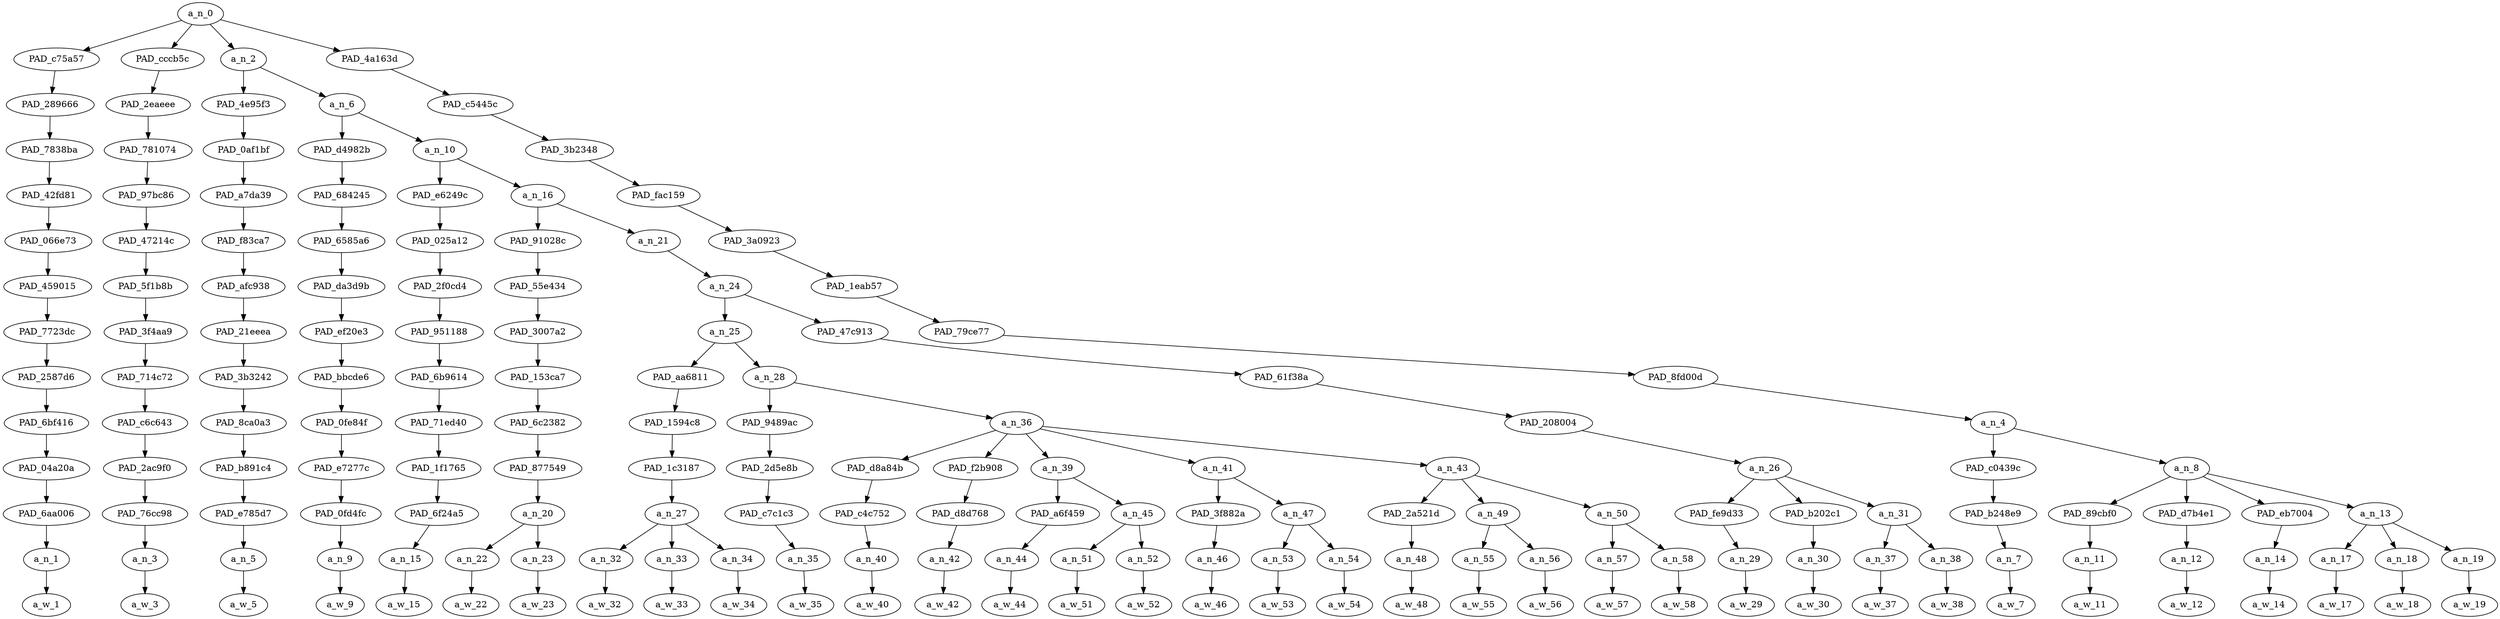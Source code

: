 strict digraph "" {
	a_n_0	[div_dir=1,
		index=0,
		level=13,
		pos="14.8333984375,13!",
		text_span="[0, 1, 2, 3, 4, 5, 6, 7, 8, 9, 10, 11, 12, 13, 14, 15, 16, 17, 18, 19, 20, 21, 22, 23, 24, 25, 26, 27, 28, 29, 30, 31, 32, 33, 34]",
		value=1.00000001];
	PAD_c75a57	[div_dir=-1,
		index=0,
		level=12,
		pos="0.0,12!",
		text_span="[0]",
		value=0.02769890];
	a_n_0 -> PAD_c75a57;
	PAD_cccb5c	[div_dir=-1,
		index=2,
		level=12,
		pos="27.0,12!",
		text_span="[27]",
		value=0.01461128];
	a_n_0 -> PAD_cccb5c;
	a_n_2	[div_dir=1,
		index=1,
		level=12,
		pos="2.70859375,12!",
		text_span="[1, 2, 3, 4, 5, 6, 7, 8, 9, 10, 11, 12, 13, 14, 15, 16, 17, 18, 19, 20, 21, 22, 23, 24, 25, 26]",
		value=0.80209115];
	a_n_0 -> a_n_2;
	PAD_4a163d	[div_dir=1,
		index=3,
		level=12,
		pos="29.625,12!",
		text_span="[28, 29, 30, 31, 32, 33, 34]",
		value=0.15555338];
	a_n_0 -> PAD_4a163d;
	PAD_289666	[div_dir=-1,
		index=0,
		level=11,
		pos="0.0,11!",
		text_span="[0]",
		value=0.02769890];
	PAD_c75a57 -> PAD_289666;
	PAD_7838ba	[div_dir=-1,
		index=0,
		level=10,
		pos="0.0,10!",
		text_span="[0]",
		value=0.02769890];
	PAD_289666 -> PAD_7838ba;
	PAD_42fd81	[div_dir=-1,
		index=0,
		level=9,
		pos="0.0,9!",
		text_span="[0]",
		value=0.02769890];
	PAD_7838ba -> PAD_42fd81;
	PAD_066e73	[div_dir=-1,
		index=0,
		level=8,
		pos="0.0,8!",
		text_span="[0]",
		value=0.02769890];
	PAD_42fd81 -> PAD_066e73;
	PAD_459015	[div_dir=-1,
		index=0,
		level=7,
		pos="0.0,7!",
		text_span="[0]",
		value=0.02769890];
	PAD_066e73 -> PAD_459015;
	PAD_7723dc	[div_dir=-1,
		index=0,
		level=6,
		pos="0.0,6!",
		text_span="[0]",
		value=0.02769890];
	PAD_459015 -> PAD_7723dc;
	PAD_2587d6	[div_dir=-1,
		index=0,
		level=5,
		pos="0.0,5!",
		text_span="[0]",
		value=0.02769890];
	PAD_7723dc -> PAD_2587d6;
	PAD_6bf416	[div_dir=-1,
		index=0,
		level=4,
		pos="0.0,4!",
		text_span="[0]",
		value=0.02769890];
	PAD_2587d6 -> PAD_6bf416;
	PAD_04a20a	[div_dir=-1,
		index=0,
		level=3,
		pos="0.0,3!",
		text_span="[0]",
		value=0.02769890];
	PAD_6bf416 -> PAD_04a20a;
	PAD_6aa006	[div_dir=-1,
		index=0,
		level=2,
		pos="0.0,2!",
		text_span="[0]",
		value=0.02769890];
	PAD_04a20a -> PAD_6aa006;
	a_n_1	[div_dir=-1,
		index=0,
		level=1,
		pos="0.0,1!",
		text_span="[0]",
		value=0.02769890];
	PAD_6aa006 -> a_n_1;
	a_w_1	[div_dir=0,
		index=0,
		level=0,
		pos="0,0!",
		text_span="[0]",
		value=but];
	a_n_1 -> a_w_1;
	PAD_2eaeee	[div_dir=-1,
		index=3,
		level=11,
		pos="27.0,11!",
		text_span="[27]",
		value=0.01461128];
	PAD_cccb5c -> PAD_2eaeee;
	PAD_781074	[div_dir=-1,
		index=4,
		level=10,
		pos="27.0,10!",
		text_span="[27]",
		value=0.01461128];
	PAD_2eaeee -> PAD_781074;
	PAD_97bc86	[div_dir=-1,
		index=5,
		level=9,
		pos="27.0,9!",
		text_span="[27]",
		value=0.01461128];
	PAD_781074 -> PAD_97bc86;
	PAD_47214c	[div_dir=-1,
		index=6,
		level=8,
		pos="27.0,8!",
		text_span="[27]",
		value=0.01461128];
	PAD_97bc86 -> PAD_47214c;
	PAD_5f1b8b	[div_dir=-1,
		index=6,
		level=7,
		pos="27.0,7!",
		text_span="[27]",
		value=0.01461128];
	PAD_47214c -> PAD_5f1b8b;
	PAD_3f4aa9	[div_dir=-1,
		index=7,
		level=6,
		pos="27.0,6!",
		text_span="[27]",
		value=0.01461128];
	PAD_5f1b8b -> PAD_3f4aa9;
	PAD_714c72	[div_dir=-1,
		index=8,
		level=5,
		pos="27.0,5!",
		text_span="[27]",
		value=0.01461128];
	PAD_3f4aa9 -> PAD_714c72;
	PAD_c6c643	[div_dir=-1,
		index=9,
		level=4,
		pos="27.0,4!",
		text_span="[27]",
		value=0.01461128];
	PAD_714c72 -> PAD_c6c643;
	PAD_2ac9f0	[div_dir=-1,
		index=13,
		level=3,
		pos="27.0,3!",
		text_span="[27]",
		value=0.01461128];
	PAD_c6c643 -> PAD_2ac9f0;
	PAD_76cc98	[div_dir=-1,
		index=19,
		level=2,
		pos="27.0,2!",
		text_span="[27]",
		value=0.01461128];
	PAD_2ac9f0 -> PAD_76cc98;
	a_n_3	[div_dir=-1,
		index=27,
		level=1,
		pos="27.0,1!",
		text_span="[27]",
		value=0.01461128];
	PAD_76cc98 -> a_n_3;
	a_w_3	[div_dir=0,
		index=27,
		level=0,
		pos="27,0!",
		text_span="[27]",
		value=but1];
	a_n_3 -> a_w_3;
	PAD_4e95f3	[div_dir=-1,
		index=1,
		level=11,
		pos="1.0,11!",
		text_span="[1]",
		value=0.01636408];
	a_n_2 -> PAD_4e95f3;
	a_n_6	[div_dir=1,
		index=2,
		level=11,
		pos="4.4171875,11!",
		text_span="[2, 3, 4, 5, 6, 7, 8, 9, 10, 11, 12, 13, 14, 15, 16, 17, 18, 19, 20, 21, 22, 23, 24, 25, 26]",
		value=0.78563751];
	a_n_2 -> a_n_6;
	PAD_0af1bf	[div_dir=-1,
		index=1,
		level=10,
		pos="1.0,10!",
		text_span="[1]",
		value=0.01636408];
	PAD_4e95f3 -> PAD_0af1bf;
	PAD_a7da39	[div_dir=-1,
		index=1,
		level=9,
		pos="1.0,9!",
		text_span="[1]",
		value=0.01636408];
	PAD_0af1bf -> PAD_a7da39;
	PAD_f83ca7	[div_dir=-1,
		index=1,
		level=8,
		pos="1.0,8!",
		text_span="[1]",
		value=0.01636408];
	PAD_a7da39 -> PAD_f83ca7;
	PAD_afc938	[div_dir=-1,
		index=1,
		level=7,
		pos="1.0,7!",
		text_span="[1]",
		value=0.01636408];
	PAD_f83ca7 -> PAD_afc938;
	PAD_21eeea	[div_dir=-1,
		index=1,
		level=6,
		pos="1.0,6!",
		text_span="[1]",
		value=0.01636408];
	PAD_afc938 -> PAD_21eeea;
	PAD_3b3242	[div_dir=-1,
		index=1,
		level=5,
		pos="1.0,5!",
		text_span="[1]",
		value=0.01636408];
	PAD_21eeea -> PAD_3b3242;
	PAD_8ca0a3	[div_dir=-1,
		index=1,
		level=4,
		pos="1.0,4!",
		text_span="[1]",
		value=0.01636408];
	PAD_3b3242 -> PAD_8ca0a3;
	PAD_b891c4	[div_dir=-1,
		index=1,
		level=3,
		pos="1.0,3!",
		text_span="[1]",
		value=0.01636408];
	PAD_8ca0a3 -> PAD_b891c4;
	PAD_e785d7	[div_dir=-1,
		index=1,
		level=2,
		pos="1.0,2!",
		text_span="[1]",
		value=0.01636408];
	PAD_b891c4 -> PAD_e785d7;
	a_n_5	[div_dir=-1,
		index=1,
		level=1,
		pos="1.0,1!",
		text_span="[1]",
		value=0.01636408];
	PAD_e785d7 -> a_n_5;
	a_w_5	[div_dir=0,
		index=1,
		level=0,
		pos="1,0!",
		text_span="[1]",
		value=i];
	a_n_5 -> a_w_5;
	PAD_d4982b	[div_dir=-1,
		index=2,
		level=10,
		pos="2.0,10!",
		text_span="[2]",
		value=0.01369393];
	a_n_6 -> PAD_d4982b;
	a_n_10	[div_dir=1,
		index=3,
		level=10,
		pos="6.834375,10!",
		text_span="[3, 4, 5, 6, 7, 8, 9, 10, 11, 12, 13, 14, 15, 16, 17, 18, 19, 20, 21, 22, 23, 24, 25, 26]",
		value=0.77183792];
	a_n_6 -> a_n_10;
	PAD_684245	[div_dir=-1,
		index=2,
		level=9,
		pos="2.0,9!",
		text_span="[2]",
		value=0.01369393];
	PAD_d4982b -> PAD_684245;
	PAD_6585a6	[div_dir=-1,
		index=2,
		level=8,
		pos="2.0,8!",
		text_span="[2]",
		value=0.01369393];
	PAD_684245 -> PAD_6585a6;
	PAD_da3d9b	[div_dir=-1,
		index=2,
		level=7,
		pos="2.0,7!",
		text_span="[2]",
		value=0.01369393];
	PAD_6585a6 -> PAD_da3d9b;
	PAD_ef20e3	[div_dir=-1,
		index=2,
		level=6,
		pos="2.0,6!",
		text_span="[2]",
		value=0.01369393];
	PAD_da3d9b -> PAD_ef20e3;
	PAD_bbcde6	[div_dir=-1,
		index=2,
		level=5,
		pos="2.0,5!",
		text_span="[2]",
		value=0.01369393];
	PAD_ef20e3 -> PAD_bbcde6;
	PAD_0fe84f	[div_dir=-1,
		index=2,
		level=4,
		pos="2.0,4!",
		text_span="[2]",
		value=0.01369393];
	PAD_bbcde6 -> PAD_0fe84f;
	PAD_e7277c	[div_dir=-1,
		index=2,
		level=3,
		pos="2.0,3!",
		text_span="[2]",
		value=0.01369393];
	PAD_0fe84f -> PAD_e7277c;
	PAD_0fd4fc	[div_dir=-1,
		index=2,
		level=2,
		pos="2.0,2!",
		text_span="[2]",
		value=0.01369393];
	PAD_e7277c -> PAD_0fd4fc;
	a_n_9	[div_dir=-1,
		index=2,
		level=1,
		pos="2.0,1!",
		text_span="[2]",
		value=0.01369393];
	PAD_0fd4fc -> a_n_9;
	a_w_9	[div_dir=0,
		index=2,
		level=0,
		pos="2,0!",
		text_span="[2]",
		value=do];
	a_n_9 -> a_w_9;
	PAD_e6249c	[div_dir=-1,
		index=3,
		level=9,
		pos="3.0,9!",
		text_span="[3]",
		value=0.02136584];
	a_n_10 -> PAD_e6249c;
	a_n_16	[div_dir=1,
		index=4,
		level=9,
		pos="10.66875,9!",
		text_span="[4, 5, 6, 7, 8, 9, 10, 11, 12, 13, 14, 15, 16, 17, 18, 19, 20, 21, 22, 23, 24, 25, 26]",
		value=0.75035269];
	a_n_10 -> a_n_16;
	PAD_025a12	[div_dir=-1,
		index=3,
		level=8,
		pos="3.0,8!",
		text_span="[3]",
		value=0.02136584];
	PAD_e6249c -> PAD_025a12;
	PAD_2f0cd4	[div_dir=-1,
		index=3,
		level=7,
		pos="3.0,7!",
		text_span="[3]",
		value=0.02136584];
	PAD_025a12 -> PAD_2f0cd4;
	PAD_951188	[div_dir=-1,
		index=3,
		level=6,
		pos="3.0,6!",
		text_span="[3]",
		value=0.02136584];
	PAD_2f0cd4 -> PAD_951188;
	PAD_6b9614	[div_dir=-1,
		index=3,
		level=5,
		pos="3.0,5!",
		text_span="[3]",
		value=0.02136584];
	PAD_951188 -> PAD_6b9614;
	PAD_71ed40	[div_dir=-1,
		index=3,
		level=4,
		pos="3.0,4!",
		text_span="[3]",
		value=0.02136584];
	PAD_6b9614 -> PAD_71ed40;
	PAD_1f1765	[div_dir=-1,
		index=3,
		level=3,
		pos="3.0,3!",
		text_span="[3]",
		value=0.02136584];
	PAD_71ed40 -> PAD_1f1765;
	PAD_6f24a5	[div_dir=-1,
		index=3,
		level=2,
		pos="3.0,2!",
		text_span="[3]",
		value=0.02136584];
	PAD_1f1765 -> PAD_6f24a5;
	a_n_15	[div_dir=-1,
		index=3,
		level=1,
		pos="3.0,1!",
		text_span="[3]",
		value=0.02136584];
	PAD_6f24a5 -> a_n_15;
	a_w_15	[div_dir=0,
		index=3,
		level=0,
		pos="3,0!",
		text_span="[3]",
		value=remember];
	a_n_15 -> a_w_15;
	PAD_91028c	[div_dir=-1,
		index=4,
		level=8,
		pos="4.5,8!",
		text_span="[4, 5]",
		value=0.04716875];
	a_n_16 -> PAD_91028c;
	a_n_21	[div_dir=1,
		index=5,
		level=8,
		pos="16.8375,8!",
		text_span="[6, 7, 8, 9, 10, 11, 12, 13, 14, 15, 16, 17, 18, 19, 20, 21, 22, 23, 24, 25, 26]",
		value=0.70305045];
	a_n_16 -> a_n_21;
	PAD_55e434	[div_dir=-1,
		index=4,
		level=7,
		pos="4.5,7!",
		text_span="[4, 5]",
		value=0.04716875];
	PAD_91028c -> PAD_55e434;
	PAD_3007a2	[div_dir=-1,
		index=4,
		level=6,
		pos="4.5,6!",
		text_span="[4, 5]",
		value=0.04716875];
	PAD_55e434 -> PAD_3007a2;
	PAD_153ca7	[div_dir=-1,
		index=4,
		level=5,
		pos="4.5,5!",
		text_span="[4, 5]",
		value=0.04716875];
	PAD_3007a2 -> PAD_153ca7;
	PAD_6c2382	[div_dir=-1,
		index=4,
		level=4,
		pos="4.5,4!",
		text_span="[4, 5]",
		value=0.04716875];
	PAD_153ca7 -> PAD_6c2382;
	PAD_877549	[div_dir=-1,
		index=4,
		level=3,
		pos="4.5,3!",
		text_span="[4, 5]",
		value=0.04716875];
	PAD_6c2382 -> PAD_877549;
	a_n_20	[div_dir=-1,
		index=4,
		level=2,
		pos="4.5,2!",
		text_span="[4, 5]",
		value=0.04716875];
	PAD_877549 -> a_n_20;
	a_n_22	[div_dir=-1,
		index=4,
		level=1,
		pos="4.0,1!",
		text_span="[4]",
		value=0.01585108];
	a_n_20 -> a_n_22;
	a_n_23	[div_dir=-1,
		index=5,
		level=1,
		pos="5.0,1!",
		text_span="[5]",
		value=0.03128164];
	a_n_20 -> a_n_23;
	a_w_22	[div_dir=0,
		index=4,
		level=0,
		pos="4,0!",
		text_span="[4]",
		value=the];
	a_n_22 -> a_w_22;
	a_w_23	[div_dir=0,
		index=5,
		level=0,
		pos="5,0!",
		text_span="[5]",
		value=time];
	a_n_23 -> a_w_23;
	a_n_24	[div_dir=1,
		index=5,
		level=7,
		pos="16.8375,7!",
		text_span="[6, 7, 8, 9, 10, 11, 12, 13, 14, 15, 16, 17, 18, 19, 20, 21, 22, 23, 24, 25, 26]",
		value=0.70290053];
	a_n_21 -> a_n_24;
	a_n_25	[div_dir=1,
		index=5,
		level=6,
		pos="9.508333333333333,6!",
		text_span="[6, 7, 8, 9, 10, 11, 12, 13, 14, 15, 16, 17, 18, 19, 20, 21, 22]",
		value=0.61874666];
	a_n_24 -> a_n_25;
	PAD_47c913	[div_dir=-1,
		index=6,
		level=6,
		pos="24.166666666666668,6!",
		text_span="[23, 24, 25, 26]",
		value=0.08400394];
	a_n_24 -> PAD_47c913;
	PAD_aa6811	[div_dir=1,
		index=5,
		level=5,
		pos="7.0,5!",
		text_span="[6, 7, 8]",
		value=0.16326680];
	a_n_25 -> PAD_aa6811;
	a_n_28	[div_dir=1,
		index=6,
		level=5,
		pos="12.016666666666667,5!",
		text_span="[9, 10, 11, 12, 13, 14, 15, 16, 17, 18, 19, 20, 21, 22]",
		value=0.45527758];
	a_n_25 -> a_n_28;
	PAD_1594c8	[div_dir=1,
		index=5,
		level=4,
		pos="7.0,4!",
		text_span="[6, 7, 8]",
		value=0.16326680];
	PAD_aa6811 -> PAD_1594c8;
	PAD_1c3187	[div_dir=1,
		index=5,
		level=3,
		pos="7.0,3!",
		text_span="[6, 7, 8]",
		value=0.16326680];
	PAD_1594c8 -> PAD_1c3187;
	a_n_27	[div_dir=1,
		index=5,
		level=2,
		pos="7.0,2!",
		text_span="[6, 7, 8]",
		value=0.16326680];
	PAD_1c3187 -> a_n_27;
	a_n_32	[div_dir=1,
		index=6,
		level=1,
		pos="6.0,1!",
		text_span="[6]",
		value=0.03141843];
	a_n_27 -> a_n_32;
	a_n_33	[div_dir=1,
		index=7,
		level=1,
		pos="7.0,1!",
		text_span="[7]",
		value=0.08617269];
	a_n_27 -> a_n_33;
	a_n_34	[div_dir=1,
		index=8,
		level=1,
		pos="8.0,1!",
		text_span="[8]",
		value=0.04523290];
	a_n_27 -> a_n_34;
	a_w_32	[div_dir=0,
		index=6,
		level=0,
		pos="6,0!",
		text_span="[6]",
		value=two];
	a_n_32 -> a_w_32;
	a_w_33	[div_dir=0,
		index=7,
		level=0,
		pos="7,0!",
		text_span="[7]",
		value=white];
	a_n_33 -> a_w_33;
	a_w_34	[div_dir=0,
		index=8,
		level=0,
		pos="8,0!",
		text_span="[8]",
		value=boys];
	a_n_34 -> a_w_34;
	PAD_9489ac	[div_dir=1,
		index=6,
		level=4,
		pos="9.0,4!",
		text_span="[9]",
		value=0.05765004];
	a_n_28 -> PAD_9489ac;
	a_n_36	[div_dir=1,
		index=7,
		level=4,
		pos="15.033333333333335,4!",
		text_span="[10, 11, 12, 13, 14, 15, 16, 17, 18, 19, 20, 21, 22]",
		value=0.39760162];
	a_n_28 -> a_n_36;
	PAD_2d5e8b	[div_dir=1,
		index=6,
		level=3,
		pos="9.0,3!",
		text_span="[9]",
		value=0.05765004];
	PAD_9489ac -> PAD_2d5e8b;
	PAD_c7c1c3	[div_dir=1,
		index=6,
		level=2,
		pos="9.0,2!",
		text_span="[9]",
		value=0.05765004];
	PAD_2d5e8b -> PAD_c7c1c3;
	a_n_35	[div_dir=1,
		index=9,
		level=1,
		pos="9.0,1!",
		text_span="[9]",
		value=0.05765004];
	PAD_c7c1c3 -> a_n_35;
	a_w_35	[div_dir=0,
		index=9,
		level=0,
		pos="9,0!",
		text_span="[9]",
		value=raped];
	a_n_35 -> a_w_35;
	PAD_d8a84b	[div_dir=-1,
		index=8,
		level=3,
		pos="13.0,3!",
		text_span="[13]",
		value=0.02453903];
	a_n_36 -> PAD_d8a84b;
	PAD_f2b908	[div_dir=-1,
		index=10,
		level=3,
		pos="17.0,3!",
		text_span="[17]",
		value=0.01733303];
	a_n_36 -> PAD_f2b908;
	a_n_39	[div_dir=1,
		index=7,
		level=3,
		pos="10.75,3!",
		text_span="[10, 11, 12]",
		value=0.11947265];
	a_n_36 -> a_n_39;
	a_n_41	[div_dir=1,
		index=9,
		level=3,
		pos="14.75,3!",
		text_span="[14, 15, 16]",
		value=0.12455121];
	a_n_36 -> a_n_41;
	a_n_43	[div_dir=-1,
		index=11,
		level=3,
		pos="19.666666666666668,3!",
		text_span="[18, 19, 20, 21, 22]",
		value=0.11170240];
	a_n_36 -> a_n_43;
	PAD_c4c752	[div_dir=-1,
		index=9,
		level=2,
		pos="13.0,2!",
		text_span="[13]",
		value=0.02453903];
	PAD_d8a84b -> PAD_c4c752;
	a_n_40	[div_dir=-1,
		index=13,
		level=1,
		pos="13.0,1!",
		text_span="[13]",
		value=0.02453903];
	PAD_c4c752 -> a_n_40;
	a_w_40	[div_dir=0,
		index=13,
		level=0,
		pos="13,0!",
		text_span="[13]",
		value=then];
	a_n_40 -> a_w_40;
	PAD_d8d768	[div_dir=-1,
		index=12,
		level=2,
		pos="17.0,2!",
		text_span="[17]",
		value=0.01733303];
	PAD_f2b908 -> PAD_d8d768;
	a_n_42	[div_dir=-1,
		index=17,
		level=1,
		pos="17.0,1!",
		text_span="[17]",
		value=0.01733303];
	PAD_d8d768 -> a_n_42;
	a_w_42	[div_dir=0,
		index=17,
		level=0,
		pos="17,0!",
		text_span="[17]",
		value=then1];
	a_n_42 -> a_w_42;
	PAD_a6f459	[div_dir=1,
		index=7,
		level=2,
		pos="10.0,2!",
		text_span="[10]",
		value=0.05200151];
	a_n_39 -> PAD_a6f459;
	a_n_45	[div_dir=1,
		index=8,
		level=2,
		pos="11.5,2!",
		text_span="[11, 12]",
		value=0.06731544];
	a_n_39 -> a_n_45;
	a_n_44	[div_dir=1,
		index=10,
		level=1,
		pos="10.0,1!",
		text_span="[10]",
		value=0.05200151];
	PAD_a6f459 -> a_n_44;
	a_w_44	[div_dir=0,
		index=10,
		level=0,
		pos="10,0!",
		text_span="[10]",
		value=murdered];
	a_n_44 -> a_w_44;
	a_n_51	[div_dir=-1,
		index=11,
		level=1,
		pos="11.0,1!",
		text_span="[11]",
		value=0.02401743];
	a_n_45 -> a_n_51;
	a_n_52	[div_dir=1,
		index=12,
		level=1,
		pos="12.0,1!",
		text_span="[12]",
		value=0.04326918];
	a_n_45 -> a_n_52;
	a_w_51	[div_dir=0,
		index=11,
		level=0,
		pos="11,0!",
		text_span="[11]",
		value=my];
	a_n_51 -> a_w_51;
	a_w_52	[div_dir=0,
		index=12,
		level=0,
		pos="12,0!",
		text_span="[12]",
		value=niece];
	a_n_52 -> a_w_52;
	PAD_3f882a	[div_dir=-1,
		index=10,
		level=2,
		pos="14.0,2!",
		text_span="[14]",
		value=0.07343769];
	a_n_41 -> PAD_3f882a;
	a_n_47	[div_dir=1,
		index=11,
		level=2,
		pos="15.5,2!",
		text_span="[15, 16]",
		value=0.05109362];
	a_n_41 -> a_n_47;
	a_n_46	[div_dir=-1,
		index=14,
		level=1,
		pos="14.0,1!",
		text_span="[14]",
		value=0.07343769];
	PAD_3f882a -> a_n_46;
	a_w_46	[div_dir=0,
		index=14,
		level=0,
		pos="14,0!",
		text_span="[14]",
		value=torched];
	a_n_46 -> a_w_46;
	a_n_53	[div_dir=1,
		index=15,
		level=1,
		pos="15.0,1!",
		text_span="[15]",
		value=0.01815198];
	a_n_47 -> a_n_53;
	a_n_54	[div_dir=1,
		index=16,
		level=1,
		pos="16.0,1!",
		text_span="[16]",
		value=0.03286925];
	a_n_47 -> a_n_54;
	a_w_53	[div_dir=0,
		index=15,
		level=0,
		pos="15,0!",
		text_span="[15]",
		value=her];
	a_n_53 -> a_w_53;
	a_w_54	[div_dir=0,
		index=16,
		level=0,
		pos="16,0!",
		text_span="[16]",
		value=body];
	a_n_54 -> a_w_54;
	PAD_2a521d	[div_dir=1,
		index=13,
		level=2,
		pos="18.0,2!",
		text_span="[18]",
		value=0.04052604];
	a_n_43 -> PAD_2a521d;
	a_n_49	[div_dir=1,
		index=14,
		level=2,
		pos="19.5,2!",
		text_span="[19, 20]",
		value=0.02584094];
	a_n_43 -> a_n_49;
	a_n_50	[div_dir=-1,
		index=15,
		level=2,
		pos="21.5,2!",
		text_span="[21, 22]",
		value=0.04526362];
	a_n_43 -> a_n_50;
	a_n_48	[div_dir=1,
		index=18,
		level=1,
		pos="18.0,1!",
		text_span="[18]",
		value=0.04052604];
	PAD_2a521d -> a_n_48;
	a_w_48	[div_dir=0,
		index=18,
		level=0,
		pos="18,0!",
		text_span="[18]",
		value=bragged];
	a_n_48 -> a_w_48;
	a_n_55	[div_dir=1,
		index=19,
		level=1,
		pos="19.0,1!",
		text_span="[19]",
		value=0.01377645];
	a_n_49 -> a_n_55;
	a_n_56	[div_dir=-1,
		index=20,
		level=1,
		pos="20.0,1!",
		text_span="[20]",
		value=0.01206418];
	a_n_49 -> a_n_56;
	a_w_55	[div_dir=0,
		index=19,
		level=0,
		pos="19,0!",
		text_span="[19]",
		value=about];
	a_n_55 -> a_w_55;
	a_w_56	[div_dir=0,
		index=20,
		level=0,
		pos="20,0!",
		text_span="[20]",
		value=it];
	a_n_56 -> a_w_56;
	a_n_57	[div_dir=-1,
		index=21,
		level=1,
		pos="21.0,1!",
		text_span="[21]",
		value=0.01382992];
	a_n_50 -> a_n_57;
	a_n_58	[div_dir=-1,
		index=22,
		level=1,
		pos="22.0,1!",
		text_span="[22]",
		value=0.03128554];
	a_n_50 -> a_n_58;
	a_w_57	[div_dir=0,
		index=21,
		level=0,
		pos="21,0!",
		text_span="[21]",
		value=on];
	a_n_57 -> a_w_57;
	a_w_58	[div_dir=0,
		index=22,
		level=0,
		pos="22,0!",
		text_span="[22]",
		value=facebook];
	a_n_58 -> a_w_58;
	PAD_61f38a	[div_dir=-1,
		index=7,
		level=5,
		pos="24.166666666666668,5!",
		text_span="[23, 24, 25, 26]",
		value=0.08400394];
	PAD_47c913 -> PAD_61f38a;
	PAD_208004	[div_dir=-1,
		index=8,
		level=4,
		pos="24.166666666666668,4!",
		text_span="[23, 24, 25, 26]",
		value=0.08400394];
	PAD_61f38a -> PAD_208004;
	a_n_26	[div_dir=-1,
		index=12,
		level=3,
		pos="24.166666666666668,3!",
		text_span="[23, 24, 25, 26]",
		value=0.08400394];
	PAD_208004 -> a_n_26;
	PAD_fe9d33	[div_dir=-1,
		index=16,
		level=2,
		pos="23.0,2!",
		text_span="[23]",
		value=0.02083893];
	a_n_26 -> PAD_fe9d33;
	PAD_b202c1	[div_dir=-1,
		index=17,
		level=2,
		pos="24.0,2!",
		text_span="[24]",
		value=0.01414755];
	a_n_26 -> PAD_b202c1;
	a_n_31	[div_dir=-1,
		index=18,
		level=2,
		pos="25.5,2!",
		text_span="[25, 26]",
		value=0.04894103];
	a_n_26 -> a_n_31;
	a_n_29	[div_dir=-1,
		index=23,
		level=1,
		pos="23.0,1!",
		text_span="[23]",
		value=0.02083893];
	PAD_fe9d33 -> a_n_29;
	a_w_29	[div_dir=0,
		index=23,
		level=0,
		pos="23,0!",
		text_span="[23]",
		value=does];
	a_n_29 -> a_w_29;
	a_n_30	[div_dir=-1,
		index=24,
		level=1,
		pos="24.0,1!",
		text_span="[24]",
		value=0.01414755];
	PAD_b202c1 -> a_n_30;
	a_w_30	[div_dir=0,
		index=24,
		level=0,
		pos="24,0!",
		text_span="[24]",
		value=that];
	a_n_30 -> a_w_30;
	a_n_37	[div_dir=-1,
		index=25,
		level=1,
		pos="25.0,1!",
		text_span="[25]",
		value=0.02429334];
	a_n_31 -> a_n_37;
	a_n_38	[div_dir=-1,
		index=26,
		level=1,
		pos="26.0,1!",
		text_span="[26]",
		value=0.02456528];
	a_n_31 -> a_n_38;
	a_w_37	[div_dir=0,
		index=25,
		level=0,
		pos="25,0!",
		text_span="[25]",
		value=count];
	a_n_37 -> a_w_37;
	a_w_38	[div_dir=0,
		index=26,
		level=0,
		pos="26,0!",
		text_span="[26]",
		value=oh];
	a_n_38 -> a_w_38;
	PAD_c5445c	[div_dir=1,
		index=4,
		level=11,
		pos="29.625,11!",
		text_span="[28, 29, 30, 31, 32, 33, 34]",
		value=0.15555338];
	PAD_4a163d -> PAD_c5445c;
	PAD_3b2348	[div_dir=1,
		index=5,
		level=10,
		pos="29.625,10!",
		text_span="[28, 29, 30, 31, 32, 33, 34]",
		value=0.15555338];
	PAD_c5445c -> PAD_3b2348;
	PAD_fac159	[div_dir=1,
		index=6,
		level=9,
		pos="29.625,9!",
		text_span="[28, 29, 30, 31, 32, 33, 34]",
		value=0.15555338];
	PAD_3b2348 -> PAD_fac159;
	PAD_3a0923	[div_dir=1,
		index=7,
		level=8,
		pos="29.625,8!",
		text_span="[28, 29, 30, 31, 32, 33, 34]",
		value=0.15555338];
	PAD_fac159 -> PAD_3a0923;
	PAD_1eab57	[div_dir=1,
		index=7,
		level=7,
		pos="29.625,7!",
		text_span="[28, 29, 30, 31, 32, 33, 34]",
		value=0.15555338];
	PAD_3a0923 -> PAD_1eab57;
	PAD_79ce77	[div_dir=1,
		index=8,
		level=6,
		pos="29.625,6!",
		text_span="[28, 29, 30, 31, 32, 33, 34]",
		value=0.15555338];
	PAD_1eab57 -> PAD_79ce77;
	PAD_8fd00d	[div_dir=1,
		index=9,
		level=5,
		pos="29.625,5!",
		text_span="[28, 29, 30, 31, 32, 33, 34]",
		value=0.15555338];
	PAD_79ce77 -> PAD_8fd00d;
	a_n_4	[div_dir=1,
		index=10,
		level=4,
		pos="29.625,4!",
		text_span="[28, 29, 30, 31, 32, 33, 34]",
		value=0.15555338];
	PAD_8fd00d -> a_n_4;
	PAD_c0439c	[div_dir=1,
		index=14,
		level=3,
		pos="28.0,3!",
		text_span="[28]",
		value=0.01528853];
	a_n_4 -> PAD_c0439c;
	a_n_8	[div_dir=1,
		index=15,
		level=3,
		pos="31.25,3!",
		text_span="[29, 30, 31, 32, 33, 34]",
		value=0.14023514];
	a_n_4 -> a_n_8;
	PAD_b248e9	[div_dir=1,
		index=20,
		level=2,
		pos="28.0,2!",
		text_span="[28]",
		value=0.01528853];
	PAD_c0439c -> PAD_b248e9;
	a_n_7	[div_dir=1,
		index=28,
		level=1,
		pos="28.0,1!",
		text_span="[28]",
		value=0.01528853];
	PAD_b248e9 -> a_n_7;
	a_w_7	[div_dir=0,
		index=28,
		level=0,
		pos="28,0!",
		text_span="[28]",
		value=she];
	a_n_7 -> a_w_7;
	PAD_89cbf0	[div_dir=1,
		index=21,
		level=2,
		pos="29.0,2!",
		text_span="[29]",
		value=0.01779448];
	a_n_8 -> PAD_89cbf0;
	PAD_d7b4e1	[div_dir=1,
		index=22,
		level=2,
		pos="30.0,2!",
		text_span="[30]",
		value=0.04145223];
	a_n_8 -> PAD_d7b4e1;
	PAD_eb7004	[div_dir=-1,
		index=24,
		level=2,
		pos="34.0,2!",
		text_span="[34]",
		value=0.01944981];
	a_n_8 -> PAD_eb7004;
	a_n_13	[div_dir=-1,
		index=23,
		level=2,
		pos="32.0,2!",
		text_span="[31, 32, 33]",
		value=0.06151791];
	a_n_8 -> a_n_13;
	a_n_11	[div_dir=1,
		index=29,
		level=1,
		pos="29.0,1!",
		text_span="[29]",
		value=0.01779448];
	PAD_89cbf0 -> a_n_11;
	a_w_11	[div_dir=0,
		index=29,
		level=0,
		pos="29,0!",
		text_span="[29]",
		value=was];
	a_n_11 -> a_w_11;
	a_n_12	[div_dir=1,
		index=30,
		level=1,
		pos="30.0,1!",
		text_span="[30]",
		value=0.04145223];
	PAD_d7b4e1 -> a_n_12;
	a_w_12	[div_dir=0,
		index=30,
		level=0,
		pos="30,0!",
		text_span="[30]",
		value=white1];
	a_n_12 -> a_w_12;
	a_n_14	[div_dir=-1,
		index=34,
		level=1,
		pos="34.0,1!",
		text_span="[34]",
		value=0.01944981];
	PAD_eb7004 -> a_n_14;
	a_w_14	[div_dir=0,
		index=34,
		level=0,
		pos="34,0!",
		text_span="[34]",
		value=not];
	a_n_14 -> a_w_14;
	a_n_17	[div_dir=-1,
		index=31,
		level=1,
		pos="31.0,1!",
		text_span="[31]",
		value=0.02142028];
	a_n_13 -> a_n_17;
	a_n_18	[div_dir=-1,
		index=32,
		level=1,
		pos="32.0,1!",
		text_span="[32]",
		value=0.01672846];
	a_n_13 -> a_n_18;
	a_n_19	[div_dir=-1,
		index=33,
		level=1,
		pos="33.0,1!",
		text_span="[33]",
		value=0.02328212];
	a_n_13 -> a_n_19;
	a_w_17	[div_dir=0,
		index=31,
		level=0,
		pos="31,0!",
		text_span="[31]",
		value=too];
	a_n_17 -> a_w_17;
	a_w_18	[div_dir=0,
		index=32,
		level=0,
		pos="32,0!",
		text_span="[32]",
		value=so];
	a_n_18 -> a_w_18;
	a_w_19	[div_dir=0,
		index=33,
		level=0,
		pos="33,0!",
		text_span="[33]",
		value=perhaps];
	a_n_19 -> a_w_19;
}
